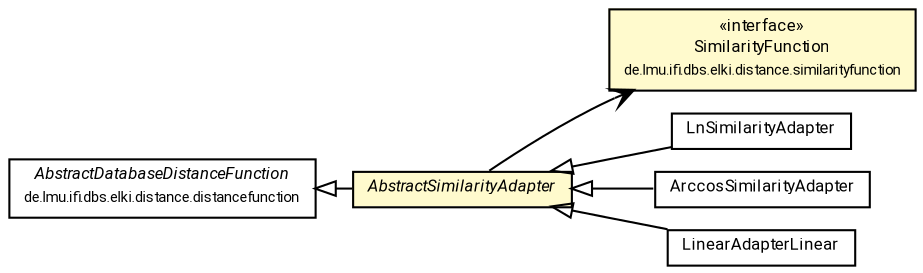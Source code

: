 #!/usr/local/bin/dot
#
# Class diagram 
# Generated by UMLGraph version R5_7_2-60-g0e99a6 (http://www.spinellis.gr/umlgraph/)
#

digraph G {
	graph [fontnames="svg"]
	edge [fontname="Roboto",fontsize=7,labelfontname="Roboto",labelfontsize=7,color="black"];
	node [fontname="Roboto",fontcolor="black",fontsize=8,shape=plaintext,margin=0,width=0,height=0];
	nodesep=0.15;
	ranksep=0.25;
	rankdir=LR;
	// de.lmu.ifi.dbs.elki.distance.similarityfunction.SimilarityFunction<O>
	c1352849 [label=<<table title="de.lmu.ifi.dbs.elki.distance.similarityfunction.SimilarityFunction" border="0" cellborder="1" cellspacing="0" cellpadding="2" bgcolor="LemonChiffon" href="../../similarityfunction/SimilarityFunction.html" target="_parent">
		<tr><td><table border="0" cellspacing="0" cellpadding="1">
		<tr><td align="center" balign="center"> &#171;interface&#187; </td></tr>
		<tr><td align="center" balign="center"> <font face="Roboto">SimilarityFunction</font> </td></tr>
		<tr><td align="center" balign="center"> <font face="Roboto" point-size="7.0">de.lmu.ifi.dbs.elki.distance.similarityfunction</font> </td></tr>
		</table></td></tr>
		</table>>, URL="../../similarityfunction/SimilarityFunction.html"];
	// de.lmu.ifi.dbs.elki.distance.distancefunction.AbstractDatabaseDistanceFunction<O>
	c1353909 [label=<<table title="de.lmu.ifi.dbs.elki.distance.distancefunction.AbstractDatabaseDistanceFunction" border="0" cellborder="1" cellspacing="0" cellpadding="2" href="../AbstractDatabaseDistanceFunction.html" target="_parent">
		<tr><td><table border="0" cellspacing="0" cellpadding="1">
		<tr><td align="center" balign="center"> <font face="Roboto"><i>AbstractDatabaseDistanceFunction</i></font> </td></tr>
		<tr><td align="center" balign="center"> <font face="Roboto" point-size="7.0">de.lmu.ifi.dbs.elki.distance.distancefunction</font> </td></tr>
		</table></td></tr>
		</table>>, URL="../AbstractDatabaseDistanceFunction.html"];
	// de.lmu.ifi.dbs.elki.distance.distancefunction.adapter.AbstractSimilarityAdapter<O>
	c1353914 [label=<<table title="de.lmu.ifi.dbs.elki.distance.distancefunction.adapter.AbstractSimilarityAdapter" border="0" cellborder="1" cellspacing="0" cellpadding="2" bgcolor="lemonChiffon" href="AbstractSimilarityAdapter.html" target="_parent">
		<tr><td><table border="0" cellspacing="0" cellpadding="1">
		<tr><td align="center" balign="center"> <font face="Roboto"><i>AbstractSimilarityAdapter</i></font> </td></tr>
		</table></td></tr>
		</table>>, URL="AbstractSimilarityAdapter.html"];
	// de.lmu.ifi.dbs.elki.distance.distancefunction.adapter.LnSimilarityAdapter<O>
	c1353917 [label=<<table title="de.lmu.ifi.dbs.elki.distance.distancefunction.adapter.LnSimilarityAdapter" border="0" cellborder="1" cellspacing="0" cellpadding="2" href="LnSimilarityAdapter.html" target="_parent">
		<tr><td><table border="0" cellspacing="0" cellpadding="1">
		<tr><td align="center" balign="center"> <font face="Roboto">LnSimilarityAdapter</font> </td></tr>
		</table></td></tr>
		</table>>, URL="LnSimilarityAdapter.html"];
	// de.lmu.ifi.dbs.elki.distance.distancefunction.adapter.ArccosSimilarityAdapter<O>
	c1353920 [label=<<table title="de.lmu.ifi.dbs.elki.distance.distancefunction.adapter.ArccosSimilarityAdapter" border="0" cellborder="1" cellspacing="0" cellpadding="2" href="ArccosSimilarityAdapter.html" target="_parent">
		<tr><td><table border="0" cellspacing="0" cellpadding="1">
		<tr><td align="center" balign="center"> <font face="Roboto">ArccosSimilarityAdapter</font> </td></tr>
		</table></td></tr>
		</table>>, URL="ArccosSimilarityAdapter.html"];
	// de.lmu.ifi.dbs.elki.distance.distancefunction.adapter.LinearAdapterLinear<O>
	c1353923 [label=<<table title="de.lmu.ifi.dbs.elki.distance.distancefunction.adapter.LinearAdapterLinear" border="0" cellborder="1" cellspacing="0" cellpadding="2" href="LinearAdapterLinear.html" target="_parent">
		<tr><td><table border="0" cellspacing="0" cellpadding="1">
		<tr><td align="center" balign="center"> <font face="Roboto">LinearAdapterLinear</font> </td></tr>
		</table></td></tr>
		</table>>, URL="LinearAdapterLinear.html"];
	// de.lmu.ifi.dbs.elki.distance.distancefunction.adapter.AbstractSimilarityAdapter<O> extends de.lmu.ifi.dbs.elki.distance.distancefunction.AbstractDatabaseDistanceFunction<O>
	c1353909 -> c1353914 [arrowtail=empty,dir=back,weight=10];
	// de.lmu.ifi.dbs.elki.distance.distancefunction.adapter.LnSimilarityAdapter<O> extends de.lmu.ifi.dbs.elki.distance.distancefunction.adapter.AbstractSimilarityAdapter<O>
	c1353914 -> c1353917 [arrowtail=empty,dir=back,weight=10];
	// de.lmu.ifi.dbs.elki.distance.distancefunction.adapter.ArccosSimilarityAdapter<O> extends de.lmu.ifi.dbs.elki.distance.distancefunction.adapter.AbstractSimilarityAdapter<O>
	c1353914 -> c1353920 [arrowtail=empty,dir=back,weight=10];
	// de.lmu.ifi.dbs.elki.distance.distancefunction.adapter.LinearAdapterLinear<O> extends de.lmu.ifi.dbs.elki.distance.distancefunction.adapter.AbstractSimilarityAdapter<O>
	c1353914 -> c1353923 [arrowtail=empty,dir=back,weight=10];
	// de.lmu.ifi.dbs.elki.distance.distancefunction.adapter.AbstractSimilarityAdapter<O> navassoc de.lmu.ifi.dbs.elki.distance.similarityfunction.SimilarityFunction<O>
	c1353914 -> c1352849 [arrowhead=open,weight=1];
}

